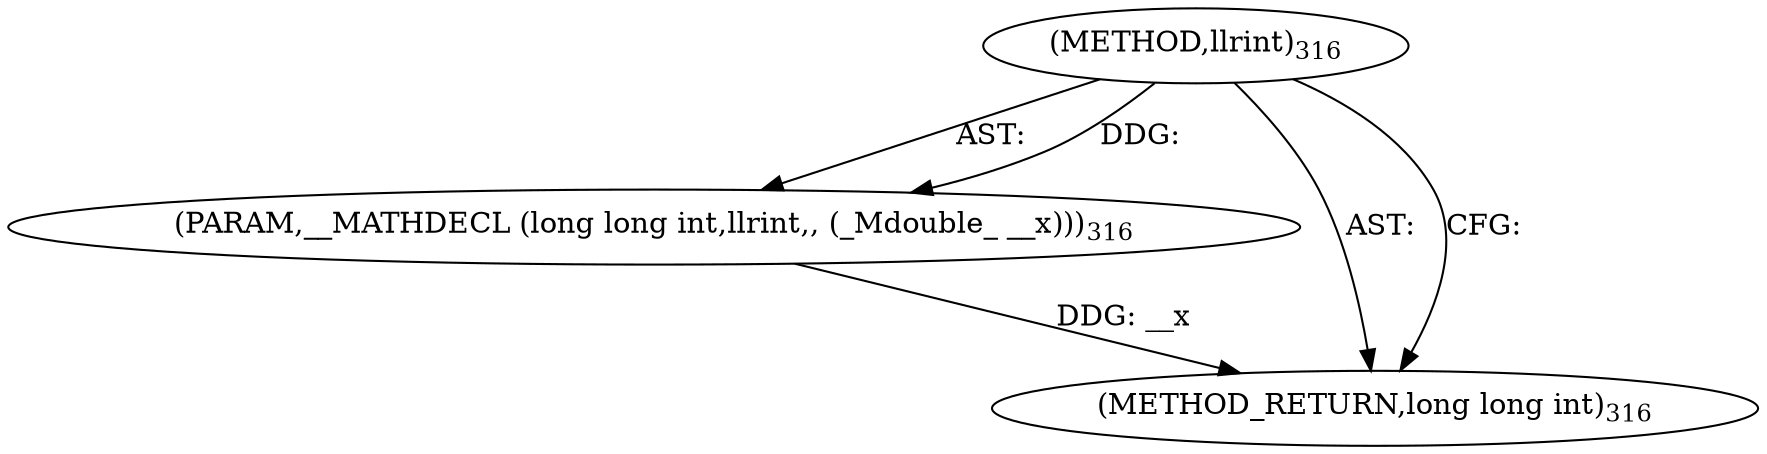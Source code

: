 digraph "llrint" {  
"20618" [label = <(METHOD,llrint)<SUB>316</SUB>> ]
"20619" [label = <(PARAM,__MATHDECL (long long int,llrint,, (_Mdouble_ __x)))<SUB>316</SUB>> ]
"20620" [label = <(METHOD_RETURN,long long int)<SUB>316</SUB>> ]
  "20618" -> "20619"  [ label = "AST: "] 
  "20618" -> "20620"  [ label = "AST: "] 
  "20618" -> "20620"  [ label = "CFG: "] 
  "20619" -> "20620"  [ label = "DDG: __x"] 
  "20618" -> "20619"  [ label = "DDG: "] 
}
